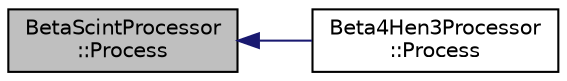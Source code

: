 digraph "BetaScintProcessor::Process"
{
  edge [fontname="Helvetica",fontsize="10",labelfontname="Helvetica",labelfontsize="10"];
  node [fontname="Helvetica",fontsize="10",shape=record];
  rankdir="LR";
  Node1 [label="BetaScintProcessor\l::Process",height=0.2,width=0.4,color="black", fillcolor="grey75", style="filled", fontcolor="black"];
  Node1 -> Node2 [dir="back",color="midnightblue",fontsize="10",style="solid",fontname="Helvetica"];
  Node2 [label="Beta4Hen3Processor\l::Process",height=0.2,width=0.4,color="black", fillcolor="white", style="filled",URL="$db/d92/class_beta4_hen3_processor.html#aec8154b59d510e76fb0831ee2118d6bb"];
}
